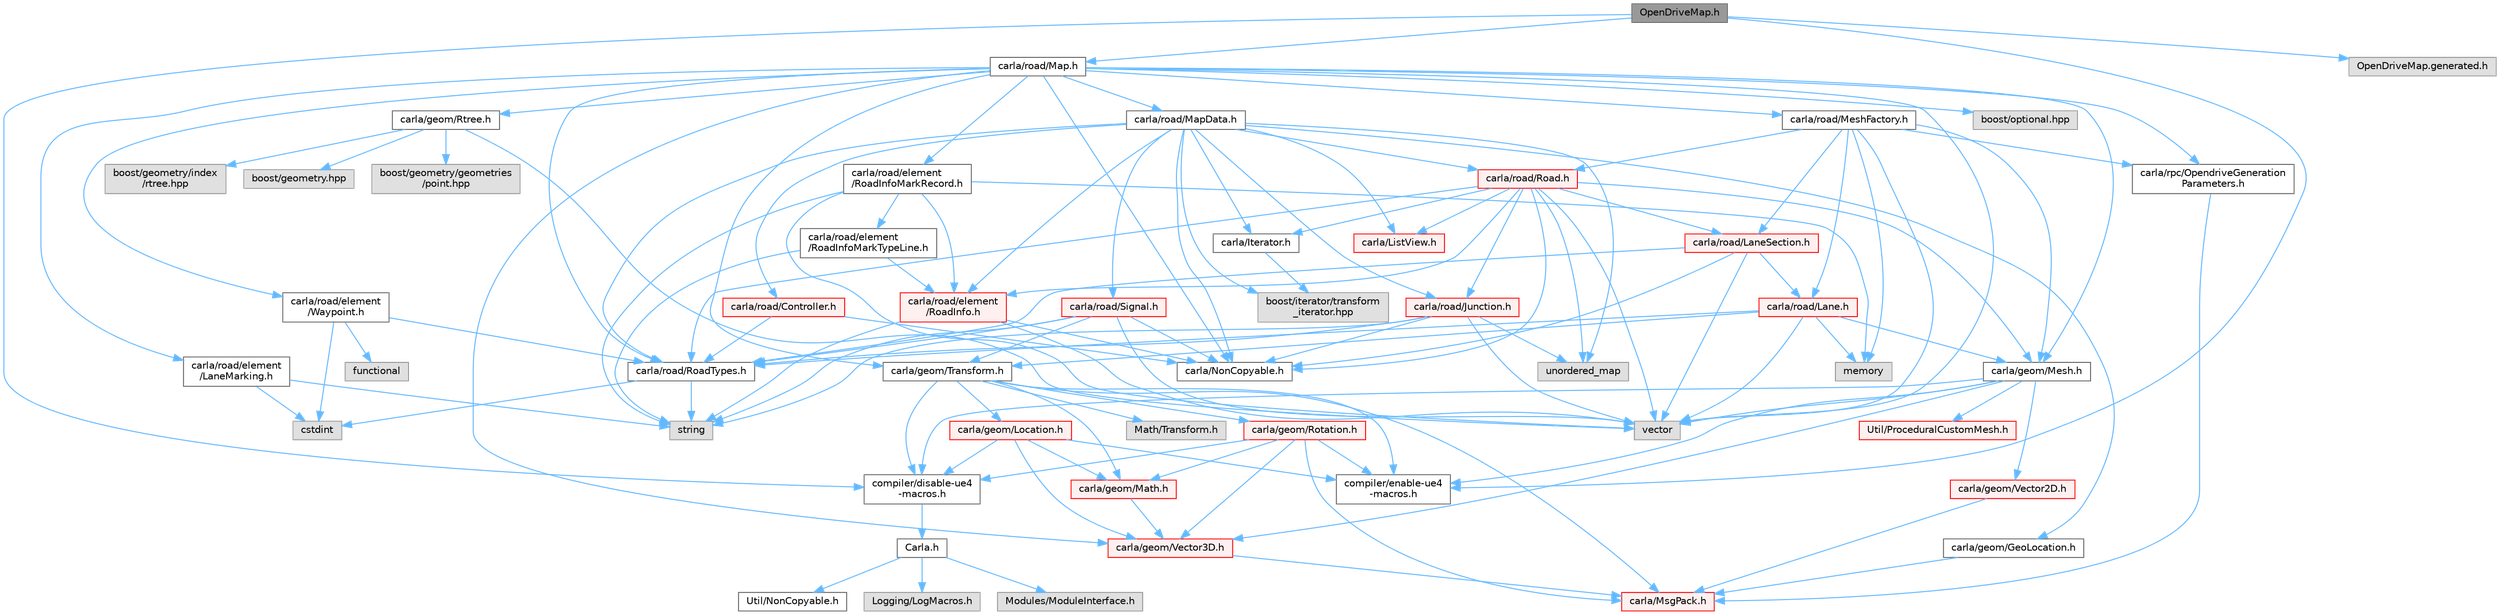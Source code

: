 digraph "OpenDriveMap.h"
{
 // INTERACTIVE_SVG=YES
 // LATEX_PDF_SIZE
  bgcolor="transparent";
  edge [fontname=Helvetica,fontsize=10,labelfontname=Helvetica,labelfontsize=10];
  node [fontname=Helvetica,fontsize=10,shape=box,height=0.2,width=0.4];
  Node1 [id="Node000001",label="OpenDriveMap.h",height=0.2,width=0.4,color="gray40", fillcolor="grey60", style="filled", fontcolor="black",tooltip=" "];
  Node1 -> Node2 [id="edge1_Node000001_Node000002",color="steelblue1",style="solid",tooltip=" "];
  Node2 [id="Node000002",label="compiler/disable-ue4\l-macros.h",height=0.2,width=0.4,color="grey40", fillcolor="white", style="filled",URL="$d2/d02/disable-ue4-macros_8h.html",tooltip=" "];
  Node2 -> Node3 [id="edge2_Node000002_Node000003",color="steelblue1",style="solid",tooltip=" "];
  Node3 [id="Node000003",label="Carla.h",height=0.2,width=0.4,color="grey40", fillcolor="white", style="filled",URL="$d7/d7d/Carla_8h.html",tooltip=" "];
  Node3 -> Node4 [id="edge3_Node000003_Node000004",color="steelblue1",style="solid",tooltip=" "];
  Node4 [id="Node000004",label="Util/NonCopyable.h",height=0.2,width=0.4,color="grey40", fillcolor="white", style="filled",URL="$d4/d57/Unreal_2CarlaUE4_2Plugins_2Carla_2Source_2Carla_2Util_2NonCopyable_8h.html",tooltip=" "];
  Node3 -> Node5 [id="edge4_Node000003_Node000005",color="steelblue1",style="solid",tooltip=" "];
  Node5 [id="Node000005",label="Logging/LogMacros.h",height=0.2,width=0.4,color="grey60", fillcolor="#E0E0E0", style="filled",tooltip=" "];
  Node3 -> Node6 [id="edge5_Node000003_Node000006",color="steelblue1",style="solid",tooltip=" "];
  Node6 [id="Node000006",label="Modules/ModuleInterface.h",height=0.2,width=0.4,color="grey60", fillcolor="#E0E0E0", style="filled",tooltip=" "];
  Node1 -> Node7 [id="edge6_Node000001_Node000007",color="steelblue1",style="solid",tooltip=" "];
  Node7 [id="Node000007",label="carla/road/Map.h",height=0.2,width=0.4,color="grey40", fillcolor="white", style="filled",URL="$df/d64/road_2Map_8h.html",tooltip=" "];
  Node7 -> Node8 [id="edge7_Node000007_Node000008",color="steelblue1",style="solid",tooltip=" "];
  Node8 [id="Node000008",label="carla/geom/Mesh.h",height=0.2,width=0.4,color="grey40", fillcolor="white", style="filled",URL="$d9/d31/Mesh_8h.html",tooltip=" "];
  Node8 -> Node9 [id="edge8_Node000008_Node000009",color="steelblue1",style="solid",tooltip=" "];
  Node9 [id="Node000009",label="vector",height=0.2,width=0.4,color="grey60", fillcolor="#E0E0E0", style="filled",tooltip=" "];
  Node8 -> Node10 [id="edge9_Node000008_Node000010",color="steelblue1",style="solid",tooltip=" "];
  Node10 [id="Node000010",label="carla/geom/Vector3D.h",height=0.2,width=0.4,color="red", fillcolor="#FFF0F0", style="filled",URL="$de/d70/geom_2Vector3D_8h.html",tooltip=" "];
  Node10 -> Node11 [id="edge10_Node000010_Node000011",color="steelblue1",style="solid",tooltip=" "];
  Node11 [id="Node000011",label="carla/MsgPack.h",height=0.2,width=0.4,color="red", fillcolor="#FFF0F0", style="filled",URL="$d9/d6f/MsgPack_8h.html",tooltip=" "];
  Node8 -> Node27 [id="edge11_Node000008_Node000027",color="steelblue1",style="solid",tooltip=" "];
  Node27 [id="Node000027",label="carla/geom/Vector2D.h",height=0.2,width=0.4,color="red", fillcolor="#FFF0F0", style="filled",URL="$d7/d26/geom_2Vector2D_8h.html",tooltip=" "];
  Node27 -> Node11 [id="edge12_Node000027_Node000011",color="steelblue1",style="solid",tooltip=" "];
  Node8 -> Node28 [id="edge13_Node000008_Node000028",color="steelblue1",style="solid",tooltip=" "];
  Node28 [id="Node000028",label="compiler/enable-ue4\l-macros.h",height=0.2,width=0.4,color="grey40", fillcolor="white", style="filled",URL="$d9/da2/enable-ue4-macros_8h.html",tooltip=" "];
  Node8 -> Node29 [id="edge14_Node000008_Node000029",color="steelblue1",style="solid",tooltip=" "];
  Node29 [id="Node000029",label="Util/ProceduralCustomMesh.h",height=0.2,width=0.4,color="red", fillcolor="#FFF0F0", style="filled",URL="$d5/d30/ProceduralCustomMesh_8h.html",tooltip=" "];
  Node8 -> Node2 [id="edge15_Node000008_Node000002",color="steelblue1",style="solid",tooltip=" "];
  Node7 -> Node31 [id="edge16_Node000007_Node000031",color="steelblue1",style="solid",tooltip=" "];
  Node31 [id="Node000031",label="carla/geom/Rtree.h",height=0.2,width=0.4,color="grey40", fillcolor="white", style="filled",URL="$d5/d30/Rtree_8h.html",tooltip=" "];
  Node31 -> Node9 [id="edge17_Node000031_Node000009",color="steelblue1",style="solid",tooltip=" "];
  Node31 -> Node32 [id="edge18_Node000031_Node000032",color="steelblue1",style="solid",tooltip=" "];
  Node32 [id="Node000032",label="boost/geometry.hpp",height=0.2,width=0.4,color="grey60", fillcolor="#E0E0E0", style="filled",tooltip=" "];
  Node31 -> Node33 [id="edge19_Node000031_Node000033",color="steelblue1",style="solid",tooltip=" "];
  Node33 [id="Node000033",label="boost/geometry/geometries\l/point.hpp",height=0.2,width=0.4,color="grey60", fillcolor="#E0E0E0", style="filled",tooltip=" "];
  Node31 -> Node34 [id="edge20_Node000031_Node000034",color="steelblue1",style="solid",tooltip=" "];
  Node34 [id="Node000034",label="boost/geometry/index\l/rtree.hpp",height=0.2,width=0.4,color="grey60", fillcolor="#E0E0E0", style="filled",tooltip=" "];
  Node7 -> Node35 [id="edge21_Node000007_Node000035",color="steelblue1",style="solid",tooltip=" "];
  Node35 [id="Node000035",label="carla/geom/Transform.h",height=0.2,width=0.4,color="grey40", fillcolor="white", style="filled",URL="$de/d17/geom_2Transform_8h.html",tooltip=" "];
  Node35 -> Node11 [id="edge22_Node000035_Node000011",color="steelblue1",style="solid",tooltip=" "];
  Node35 -> Node36 [id="edge23_Node000035_Node000036",color="steelblue1",style="solid",tooltip=" "];
  Node36 [id="Node000036",label="carla/geom/Location.h",height=0.2,width=0.4,color="red", fillcolor="#FFF0F0", style="filled",URL="$d9/d8b/geom_2Location_8h.html",tooltip=" "];
  Node36 -> Node10 [id="edge24_Node000036_Node000010",color="steelblue1",style="solid",tooltip=" "];
  Node36 -> Node38 [id="edge25_Node000036_Node000038",color="steelblue1",style="solid",tooltip=" "];
  Node38 [id="Node000038",label="carla/geom/Math.h",height=0.2,width=0.4,color="red", fillcolor="#FFF0F0", style="filled",URL="$db/d8a/Math_8h.html",tooltip=" "];
  Node38 -> Node10 [id="edge26_Node000038_Node000010",color="steelblue1",style="solid",tooltip=" "];
  Node36 -> Node28 [id="edge27_Node000036_Node000028",color="steelblue1",style="solid",tooltip=" "];
  Node36 -> Node2 [id="edge28_Node000036_Node000002",color="steelblue1",style="solid",tooltip=" "];
  Node35 -> Node38 [id="edge29_Node000035_Node000038",color="steelblue1",style="solid",tooltip=" "];
  Node35 -> Node41 [id="edge30_Node000035_Node000041",color="steelblue1",style="solid",tooltip=" "];
  Node41 [id="Node000041",label="carla/geom/Rotation.h",height=0.2,width=0.4,color="red", fillcolor="#FFF0F0", style="filled",URL="$d0/d8f/Rotation_8h.html",tooltip=" "];
  Node41 -> Node11 [id="edge31_Node000041_Node000011",color="steelblue1",style="solid",tooltip=" "];
  Node41 -> Node38 [id="edge32_Node000041_Node000038",color="steelblue1",style="solid",tooltip=" "];
  Node41 -> Node10 [id="edge33_Node000041_Node000010",color="steelblue1",style="solid",tooltip=" "];
  Node41 -> Node28 [id="edge34_Node000041_Node000028",color="steelblue1",style="solid",tooltip=" "];
  Node41 -> Node2 [id="edge35_Node000041_Node000002",color="steelblue1",style="solid",tooltip=" "];
  Node35 -> Node28 [id="edge36_Node000035_Node000028",color="steelblue1",style="solid",tooltip=" "];
  Node35 -> Node43 [id="edge37_Node000035_Node000043",color="steelblue1",style="solid",tooltip=" "];
  Node43 [id="Node000043",label="Math/Transform.h",height=0.2,width=0.4,color="grey60", fillcolor="#E0E0E0", style="filled",tooltip=" "];
  Node35 -> Node2 [id="edge38_Node000035_Node000002",color="steelblue1",style="solid",tooltip=" "];
  Node7 -> Node44 [id="edge39_Node000007_Node000044",color="steelblue1",style="solid",tooltip=" "];
  Node44 [id="Node000044",label="carla/NonCopyable.h",height=0.2,width=0.4,color="grey40", fillcolor="white", style="filled",URL="$d4/dd8/LibCarla_2source_2carla_2NonCopyable_8h.html",tooltip=" "];
  Node7 -> Node45 [id="edge40_Node000007_Node000045",color="steelblue1",style="solid",tooltip=" "];
  Node45 [id="Node000045",label="carla/road/element\l/LaneMarking.h",height=0.2,width=0.4,color="grey40", fillcolor="white", style="filled",URL="$d5/d4c/LaneMarking_8h.html",tooltip=" "];
  Node45 -> Node21 [id="edge41_Node000045_Node000021",color="steelblue1",style="solid",tooltip=" "];
  Node21 [id="Node000021",label="cstdint",height=0.2,width=0.4,color="grey60", fillcolor="#E0E0E0", style="filled",tooltip=" "];
  Node45 -> Node46 [id="edge42_Node000045_Node000046",color="steelblue1",style="solid",tooltip=" "];
  Node46 [id="Node000046",label="string",height=0.2,width=0.4,color="grey60", fillcolor="#E0E0E0", style="filled",tooltip=" "];
  Node7 -> Node47 [id="edge43_Node000007_Node000047",color="steelblue1",style="solid",tooltip=" "];
  Node47 [id="Node000047",label="carla/road/element\l/RoadInfoMarkRecord.h",height=0.2,width=0.4,color="grey40", fillcolor="white", style="filled",URL="$dd/d32/RoadInfoMarkRecord_8h.html",tooltip=" "];
  Node47 -> Node48 [id="edge44_Node000047_Node000048",color="steelblue1",style="solid",tooltip=" "];
  Node48 [id="Node000048",label="carla/road/element\l/RoadInfo.h",height=0.2,width=0.4,color="red", fillcolor="#FFF0F0", style="filled",URL="$de/d3a/RoadInfo_8h.html",tooltip=" "];
  Node48 -> Node44 [id="edge45_Node000048_Node000044",color="steelblue1",style="solid",tooltip=" "];
  Node48 -> Node46 [id="edge46_Node000048_Node000046",color="steelblue1",style="solid",tooltip=" "];
  Node48 -> Node9 [id="edge47_Node000048_Node000009",color="steelblue1",style="solid",tooltip=" "];
  Node47 -> Node51 [id="edge48_Node000047_Node000051",color="steelblue1",style="solid",tooltip=" "];
  Node51 [id="Node000051",label="carla/road/element\l/RoadInfoMarkTypeLine.h",height=0.2,width=0.4,color="grey40", fillcolor="white", style="filled",URL="$da/d4f/RoadInfoMarkTypeLine_8h.html",tooltip=" "];
  Node51 -> Node48 [id="edge49_Node000051_Node000048",color="steelblue1",style="solid",tooltip=" "];
  Node51 -> Node46 [id="edge50_Node000051_Node000046",color="steelblue1",style="solid",tooltip=" "];
  Node47 -> Node46 [id="edge51_Node000047_Node000046",color="steelblue1",style="solid",tooltip=" "];
  Node47 -> Node9 [id="edge52_Node000047_Node000009",color="steelblue1",style="solid",tooltip=" "];
  Node47 -> Node23 [id="edge53_Node000047_Node000023",color="steelblue1",style="solid",tooltip=" "];
  Node23 [id="Node000023",label="memory",height=0.2,width=0.4,color="grey60", fillcolor="#E0E0E0", style="filled",tooltip=" "];
  Node7 -> Node52 [id="edge54_Node000007_Node000052",color="steelblue1",style="solid",tooltip=" "];
  Node52 [id="Node000052",label="carla/road/element\l/Waypoint.h",height=0.2,width=0.4,color="grey40", fillcolor="white", style="filled",URL="$d3/dbb/road_2element_2Waypoint_8h.html",tooltip=" "];
  Node52 -> Node53 [id="edge55_Node000052_Node000053",color="steelblue1",style="solid",tooltip=" "];
  Node53 [id="Node000053",label="carla/road/RoadTypes.h",height=0.2,width=0.4,color="grey40", fillcolor="white", style="filled",URL="$d6/dbb/RoadTypes_8h.html",tooltip=" "];
  Node53 -> Node21 [id="edge56_Node000053_Node000021",color="steelblue1",style="solid",tooltip=" "];
  Node53 -> Node46 [id="edge57_Node000053_Node000046",color="steelblue1",style="solid",tooltip=" "];
  Node52 -> Node21 [id="edge58_Node000052_Node000021",color="steelblue1",style="solid",tooltip=" "];
  Node52 -> Node54 [id="edge59_Node000052_Node000054",color="steelblue1",style="solid",tooltip=" "];
  Node54 [id="Node000054",label="functional",height=0.2,width=0.4,color="grey60", fillcolor="#E0E0E0", style="filled",tooltip=" "];
  Node7 -> Node55 [id="edge60_Node000007_Node000055",color="steelblue1",style="solid",tooltip=" "];
  Node55 [id="Node000055",label="carla/road/MapData.h",height=0.2,width=0.4,color="grey40", fillcolor="white", style="filled",URL="$d5/db7/MapData_8h.html",tooltip=" "];
  Node55 -> Node56 [id="edge61_Node000055_Node000056",color="steelblue1",style="solid",tooltip=" "];
  Node56 [id="Node000056",label="carla/geom/GeoLocation.h",height=0.2,width=0.4,color="grey40", fillcolor="white", style="filled",URL="$d7/d86/GeoLocation_8h.html",tooltip=" "];
  Node56 -> Node11 [id="edge62_Node000056_Node000011",color="steelblue1",style="solid",tooltip=" "];
  Node55 -> Node57 [id="edge63_Node000055_Node000057",color="steelblue1",style="solid",tooltip=" "];
  Node57 [id="Node000057",label="carla/Iterator.h",height=0.2,width=0.4,color="grey40", fillcolor="white", style="filled",URL="$d7/ddd/Iterator_8h.html",tooltip=" "];
  Node57 -> Node58 [id="edge64_Node000057_Node000058",color="steelblue1",style="solid",tooltip=" "];
  Node58 [id="Node000058",label="boost/iterator/transform\l_iterator.hpp",height=0.2,width=0.4,color="grey60", fillcolor="#E0E0E0", style="filled",tooltip=" "];
  Node55 -> Node59 [id="edge65_Node000055_Node000059",color="steelblue1",style="solid",tooltip=" "];
  Node59 [id="Node000059",label="carla/ListView.h",height=0.2,width=0.4,color="red", fillcolor="#FFF0F0", style="filled",URL="$d4/d50/LibCarla_2source_2carla_2ListView_8h.html",tooltip=" "];
  Node55 -> Node44 [id="edge66_Node000055_Node000044",color="steelblue1",style="solid",tooltip=" "];
  Node55 -> Node61 [id="edge67_Node000055_Node000061",color="steelblue1",style="solid",tooltip=" "];
  Node61 [id="Node000061",label="carla/road/Controller.h",height=0.2,width=0.4,color="red", fillcolor="#FFF0F0", style="filled",URL="$de/d4a/Controller_8h.html",tooltip=" "];
  Node61 -> Node44 [id="edge68_Node000061_Node000044",color="steelblue1",style="solid",tooltip=" "];
  Node61 -> Node53 [id="edge69_Node000061_Node000053",color="steelblue1",style="solid",tooltip=" "];
  Node55 -> Node48 [id="edge70_Node000055_Node000048",color="steelblue1",style="solid",tooltip=" "];
  Node55 -> Node63 [id="edge71_Node000055_Node000063",color="steelblue1",style="solid",tooltip=" "];
  Node63 [id="Node000063",label="carla/road/Junction.h",height=0.2,width=0.4,color="red", fillcolor="#FFF0F0", style="filled",URL="$d1/d3a/road_2Junction_8h.html",tooltip=" "];
  Node63 -> Node44 [id="edge72_Node000063_Node000044",color="steelblue1",style="solid",tooltip=" "];
  Node63 -> Node53 [id="edge73_Node000063_Node000053",color="steelblue1",style="solid",tooltip=" "];
  Node63 -> Node68 [id="edge74_Node000063_Node000068",color="steelblue1",style="solid",tooltip=" "];
  Node68 [id="Node000068",label="unordered_map",height=0.2,width=0.4,color="grey60", fillcolor="#E0E0E0", style="filled",tooltip=" "];
  Node63 -> Node9 [id="edge75_Node000063_Node000009",color="steelblue1",style="solid",tooltip=" "];
  Node63 -> Node46 [id="edge76_Node000063_Node000046",color="steelblue1",style="solid",tooltip=" "];
  Node55 -> Node70 [id="edge77_Node000055_Node000070",color="steelblue1",style="solid",tooltip=" "];
  Node70 [id="Node000070",label="carla/road/Road.h",height=0.2,width=0.4,color="red", fillcolor="#FFF0F0", style="filled",URL="$db/d48/Road_8h.html",tooltip=" "];
  Node70 -> Node8 [id="edge78_Node000070_Node000008",color="steelblue1",style="solid",tooltip=" "];
  Node70 -> Node57 [id="edge79_Node000070_Node000057",color="steelblue1",style="solid",tooltip=" "];
  Node70 -> Node59 [id="edge80_Node000070_Node000059",color="steelblue1",style="solid",tooltip=" "];
  Node70 -> Node44 [id="edge81_Node000070_Node000044",color="steelblue1",style="solid",tooltip=" "];
  Node70 -> Node48 [id="edge82_Node000070_Node000048",color="steelblue1",style="solid",tooltip=" "];
  Node70 -> Node63 [id="edge83_Node000070_Node000063",color="steelblue1",style="solid",tooltip=" "];
  Node70 -> Node77 [id="edge84_Node000070_Node000077",color="steelblue1",style="solid",tooltip=" "];
  Node77 [id="Node000077",label="carla/road/LaneSection.h",height=0.2,width=0.4,color="red", fillcolor="#FFF0F0", style="filled",URL="$d6/dfd/LaneSection_8h.html",tooltip=" "];
  Node77 -> Node44 [id="edge85_Node000077_Node000044",color="steelblue1",style="solid",tooltip=" "];
  Node77 -> Node78 [id="edge86_Node000077_Node000078",color="steelblue1",style="solid",tooltip=" "];
  Node78 [id="Node000078",label="carla/road/Lane.h",height=0.2,width=0.4,color="red", fillcolor="#FFF0F0", style="filled",URL="$d8/d27/Lane_8h.html",tooltip=" "];
  Node78 -> Node8 [id="edge87_Node000078_Node000008",color="steelblue1",style="solid",tooltip=" "];
  Node78 -> Node35 [id="edge88_Node000078_Node000035",color="steelblue1",style="solid",tooltip=" "];
  Node78 -> Node53 [id="edge89_Node000078_Node000053",color="steelblue1",style="solid",tooltip=" "];
  Node78 -> Node9 [id="edge90_Node000078_Node000009",color="steelblue1",style="solid",tooltip=" "];
  Node78 -> Node23 [id="edge91_Node000078_Node000023",color="steelblue1",style="solid",tooltip=" "];
  Node77 -> Node53 [id="edge92_Node000077_Node000053",color="steelblue1",style="solid",tooltip=" "];
  Node77 -> Node9 [id="edge93_Node000077_Node000009",color="steelblue1",style="solid",tooltip=" "];
  Node70 -> Node53 [id="edge94_Node000070_Node000053",color="steelblue1",style="solid",tooltip=" "];
  Node70 -> Node68 [id="edge95_Node000070_Node000068",color="steelblue1",style="solid",tooltip=" "];
  Node70 -> Node9 [id="edge96_Node000070_Node000009",color="steelblue1",style="solid",tooltip=" "];
  Node55 -> Node53 [id="edge97_Node000055_Node000053",color="steelblue1",style="solid",tooltip=" "];
  Node55 -> Node80 [id="edge98_Node000055_Node000080",color="steelblue1",style="solid",tooltip=" "];
  Node80 [id="Node000080",label="carla/road/Signal.h",height=0.2,width=0.4,color="red", fillcolor="#FFF0F0", style="filled",URL="$d0/def/Signal_8h.html",tooltip=" "];
  Node80 -> Node44 [id="edge99_Node000080_Node000044",color="steelblue1",style="solid",tooltip=" "];
  Node80 -> Node53 [id="edge100_Node000080_Node000053",color="steelblue1",style="solid",tooltip=" "];
  Node80 -> Node35 [id="edge101_Node000080_Node000035",color="steelblue1",style="solid",tooltip=" "];
  Node80 -> Node46 [id="edge102_Node000080_Node000046",color="steelblue1",style="solid",tooltip=" "];
  Node80 -> Node9 [id="edge103_Node000080_Node000009",color="steelblue1",style="solid",tooltip=" "];
  Node55 -> Node58 [id="edge104_Node000055_Node000058",color="steelblue1",style="solid",tooltip=" "];
  Node55 -> Node68 [id="edge105_Node000055_Node000068",color="steelblue1",style="solid",tooltip=" "];
  Node7 -> Node53 [id="edge106_Node000007_Node000053",color="steelblue1",style="solid",tooltip=" "];
  Node7 -> Node87 [id="edge107_Node000007_Node000087",color="steelblue1",style="solid",tooltip=" "];
  Node87 [id="Node000087",label="carla/road/MeshFactory.h",height=0.2,width=0.4,color="grey40", fillcolor="white", style="filled",URL="$d9/d87/MeshFactory_8h.html",tooltip=" "];
  Node87 -> Node23 [id="edge108_Node000087_Node000023",color="steelblue1",style="solid",tooltip=" "];
  Node87 -> Node9 [id="edge109_Node000087_Node000009",color="steelblue1",style="solid",tooltip=" "];
  Node87 -> Node8 [id="edge110_Node000087_Node000008",color="steelblue1",style="solid",tooltip=" "];
  Node87 -> Node70 [id="edge111_Node000087_Node000070",color="steelblue1",style="solid",tooltip=" "];
  Node87 -> Node77 [id="edge112_Node000087_Node000077",color="steelblue1",style="solid",tooltip=" "];
  Node87 -> Node78 [id="edge113_Node000087_Node000078",color="steelblue1",style="solid",tooltip=" "];
  Node87 -> Node88 [id="edge114_Node000087_Node000088",color="steelblue1",style="solid",tooltip=" "];
  Node88 [id="Node000088",label="carla/rpc/OpendriveGeneration\lParameters.h",height=0.2,width=0.4,color="grey40", fillcolor="white", style="filled",URL="$d9/d3b/OpendriveGenerationParameters_8h.html",tooltip=" "];
  Node88 -> Node11 [id="edge115_Node000088_Node000011",color="steelblue1",style="solid",tooltip=" "];
  Node7 -> Node10 [id="edge116_Node000007_Node000010",color="steelblue1",style="solid",tooltip=" "];
  Node7 -> Node88 [id="edge117_Node000007_Node000088",color="steelblue1",style="solid",tooltip=" "];
  Node7 -> Node89 [id="edge118_Node000007_Node000089",color="steelblue1",style="solid",tooltip=" "];
  Node89 [id="Node000089",label="boost/optional.hpp",height=0.2,width=0.4,color="grey60", fillcolor="#E0E0E0", style="filled",tooltip=" "];
  Node7 -> Node9 [id="edge119_Node000007_Node000009",color="steelblue1",style="solid",tooltip=" "];
  Node1 -> Node28 [id="edge120_Node000001_Node000028",color="steelblue1",style="solid",tooltip=" "];
  Node1 -> Node90 [id="edge121_Node000001_Node000090",color="steelblue1",style="solid",tooltip=" "];
  Node90 [id="Node000090",label="OpenDriveMap.generated.h",height=0.2,width=0.4,color="grey60", fillcolor="#E0E0E0", style="filled",tooltip=" "];
}
